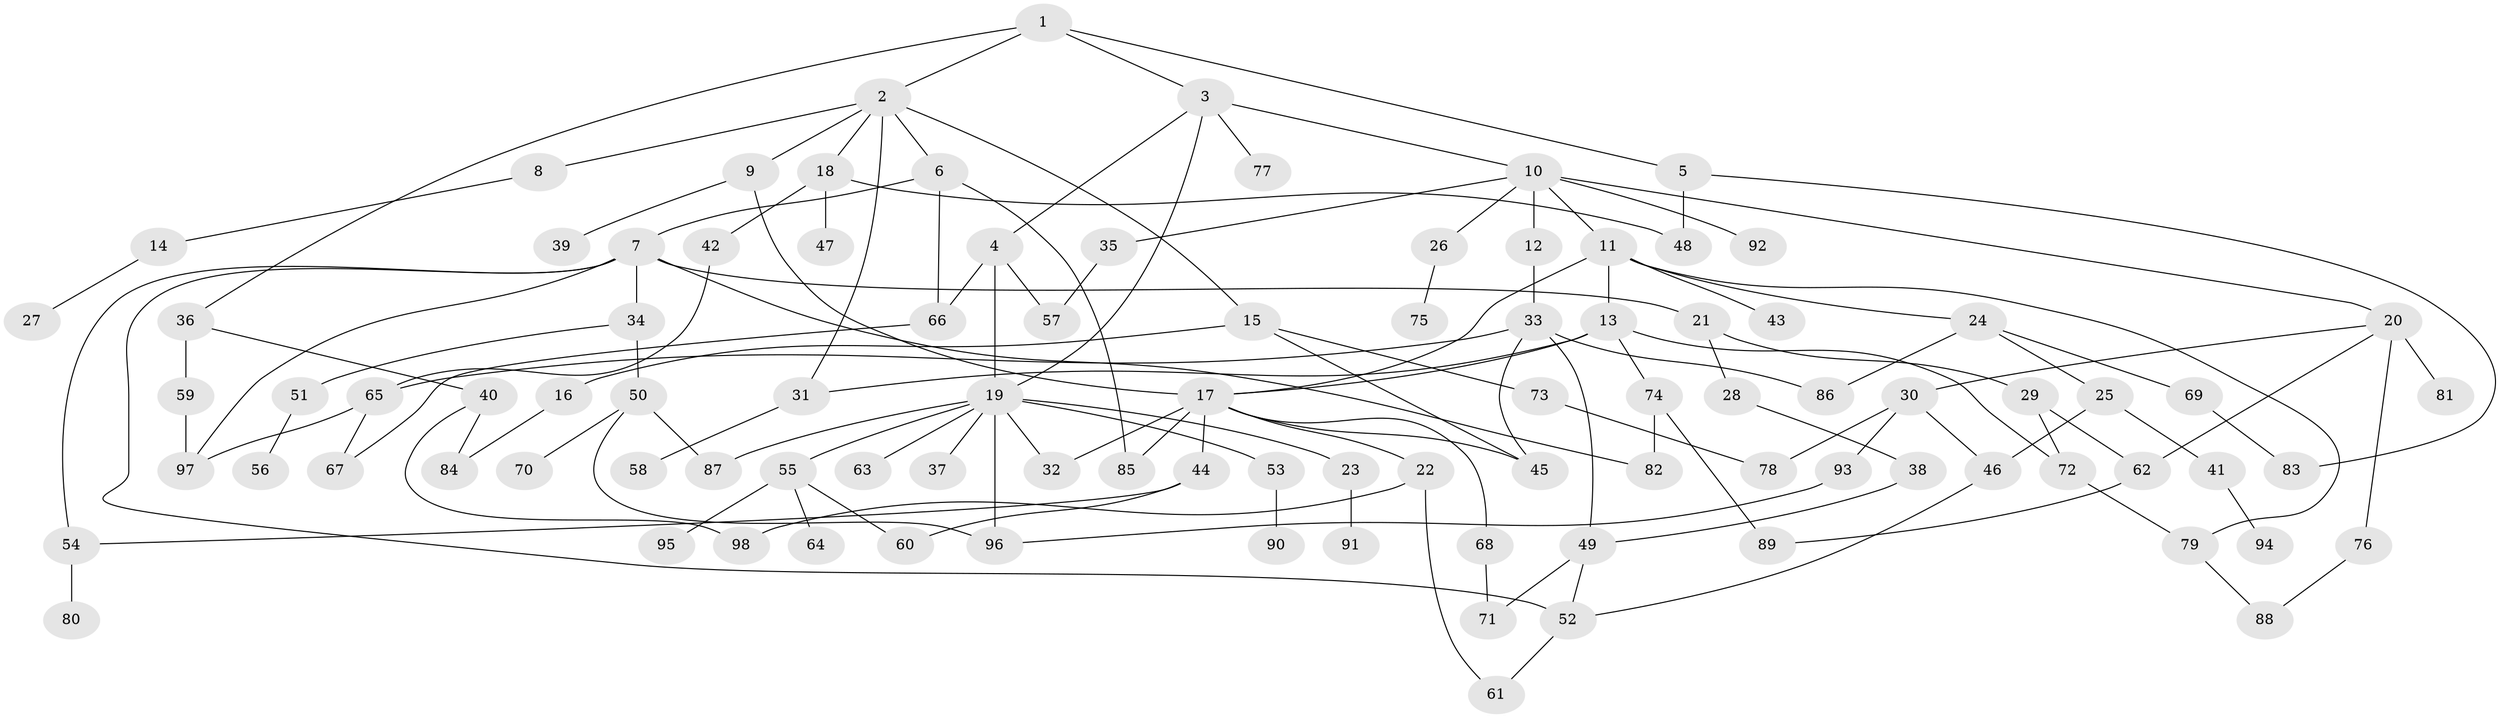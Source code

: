 // coarse degree distribution, {7: 0.058823529411764705, 4: 0.10294117647058823, 3: 0.22058823529411764, 5: 0.029411764705882353, 11: 0.014705882352941176, 2: 0.3088235294117647, 6: 0.029411764705882353, 1: 0.20588235294117646, 9: 0.029411764705882353}
// Generated by graph-tools (version 1.1) at 2025/23/03/03/25 07:23:33]
// undirected, 98 vertices, 134 edges
graph export_dot {
graph [start="1"]
  node [color=gray90,style=filled];
  1;
  2;
  3;
  4;
  5;
  6;
  7;
  8;
  9;
  10;
  11;
  12;
  13;
  14;
  15;
  16;
  17;
  18;
  19;
  20;
  21;
  22;
  23;
  24;
  25;
  26;
  27;
  28;
  29;
  30;
  31;
  32;
  33;
  34;
  35;
  36;
  37;
  38;
  39;
  40;
  41;
  42;
  43;
  44;
  45;
  46;
  47;
  48;
  49;
  50;
  51;
  52;
  53;
  54;
  55;
  56;
  57;
  58;
  59;
  60;
  61;
  62;
  63;
  64;
  65;
  66;
  67;
  68;
  69;
  70;
  71;
  72;
  73;
  74;
  75;
  76;
  77;
  78;
  79;
  80;
  81;
  82;
  83;
  84;
  85;
  86;
  87;
  88;
  89;
  90;
  91;
  92;
  93;
  94;
  95;
  96;
  97;
  98;
  1 -- 2;
  1 -- 3;
  1 -- 5;
  1 -- 36;
  2 -- 6;
  2 -- 8;
  2 -- 9;
  2 -- 15;
  2 -- 18;
  2 -- 31;
  3 -- 4;
  3 -- 10;
  3 -- 19;
  3 -- 77;
  4 -- 57;
  4 -- 66;
  4 -- 19;
  5 -- 83;
  5 -- 48;
  6 -- 7;
  6 -- 85;
  6 -- 66;
  7 -- 21;
  7 -- 34;
  7 -- 82;
  7 -- 97;
  7 -- 54;
  7 -- 52;
  8 -- 14;
  9 -- 17;
  9 -- 39;
  10 -- 11;
  10 -- 12;
  10 -- 20;
  10 -- 26;
  10 -- 35;
  10 -- 92;
  11 -- 13;
  11 -- 24;
  11 -- 43;
  11 -- 79;
  11 -- 17;
  12 -- 33;
  13 -- 31;
  13 -- 74;
  13 -- 17;
  13 -- 72;
  14 -- 27;
  15 -- 16;
  15 -- 45;
  15 -- 73;
  16 -- 84;
  17 -- 22;
  17 -- 32;
  17 -- 44;
  17 -- 68;
  17 -- 85;
  17 -- 45;
  18 -- 42;
  18 -- 47;
  18 -- 48;
  19 -- 23;
  19 -- 37;
  19 -- 53;
  19 -- 55;
  19 -- 63;
  19 -- 32;
  19 -- 87;
  19 -- 96;
  20 -- 30;
  20 -- 62;
  20 -- 76;
  20 -- 81;
  21 -- 28;
  21 -- 29;
  22 -- 61;
  22 -- 98;
  23 -- 91;
  24 -- 25;
  24 -- 69;
  24 -- 86;
  25 -- 41;
  25 -- 46;
  26 -- 75;
  28 -- 38;
  29 -- 72;
  29 -- 62;
  30 -- 93;
  30 -- 46;
  30 -- 78;
  31 -- 58;
  33 -- 49;
  33 -- 86;
  33 -- 65;
  33 -- 45;
  34 -- 50;
  34 -- 51;
  35 -- 57;
  36 -- 40;
  36 -- 59;
  38 -- 49;
  40 -- 84;
  40 -- 98;
  41 -- 94;
  42 -- 65;
  44 -- 54;
  44 -- 60;
  46 -- 52;
  49 -- 71;
  49 -- 52;
  50 -- 70;
  50 -- 87;
  50 -- 96;
  51 -- 56;
  52 -- 61;
  53 -- 90;
  54 -- 80;
  55 -- 60;
  55 -- 64;
  55 -- 95;
  59 -- 97;
  62 -- 89;
  65 -- 67;
  65 -- 97;
  66 -- 67;
  68 -- 71;
  69 -- 83;
  72 -- 79;
  73 -- 78;
  74 -- 89;
  74 -- 82;
  76 -- 88;
  79 -- 88;
  93 -- 96;
}
